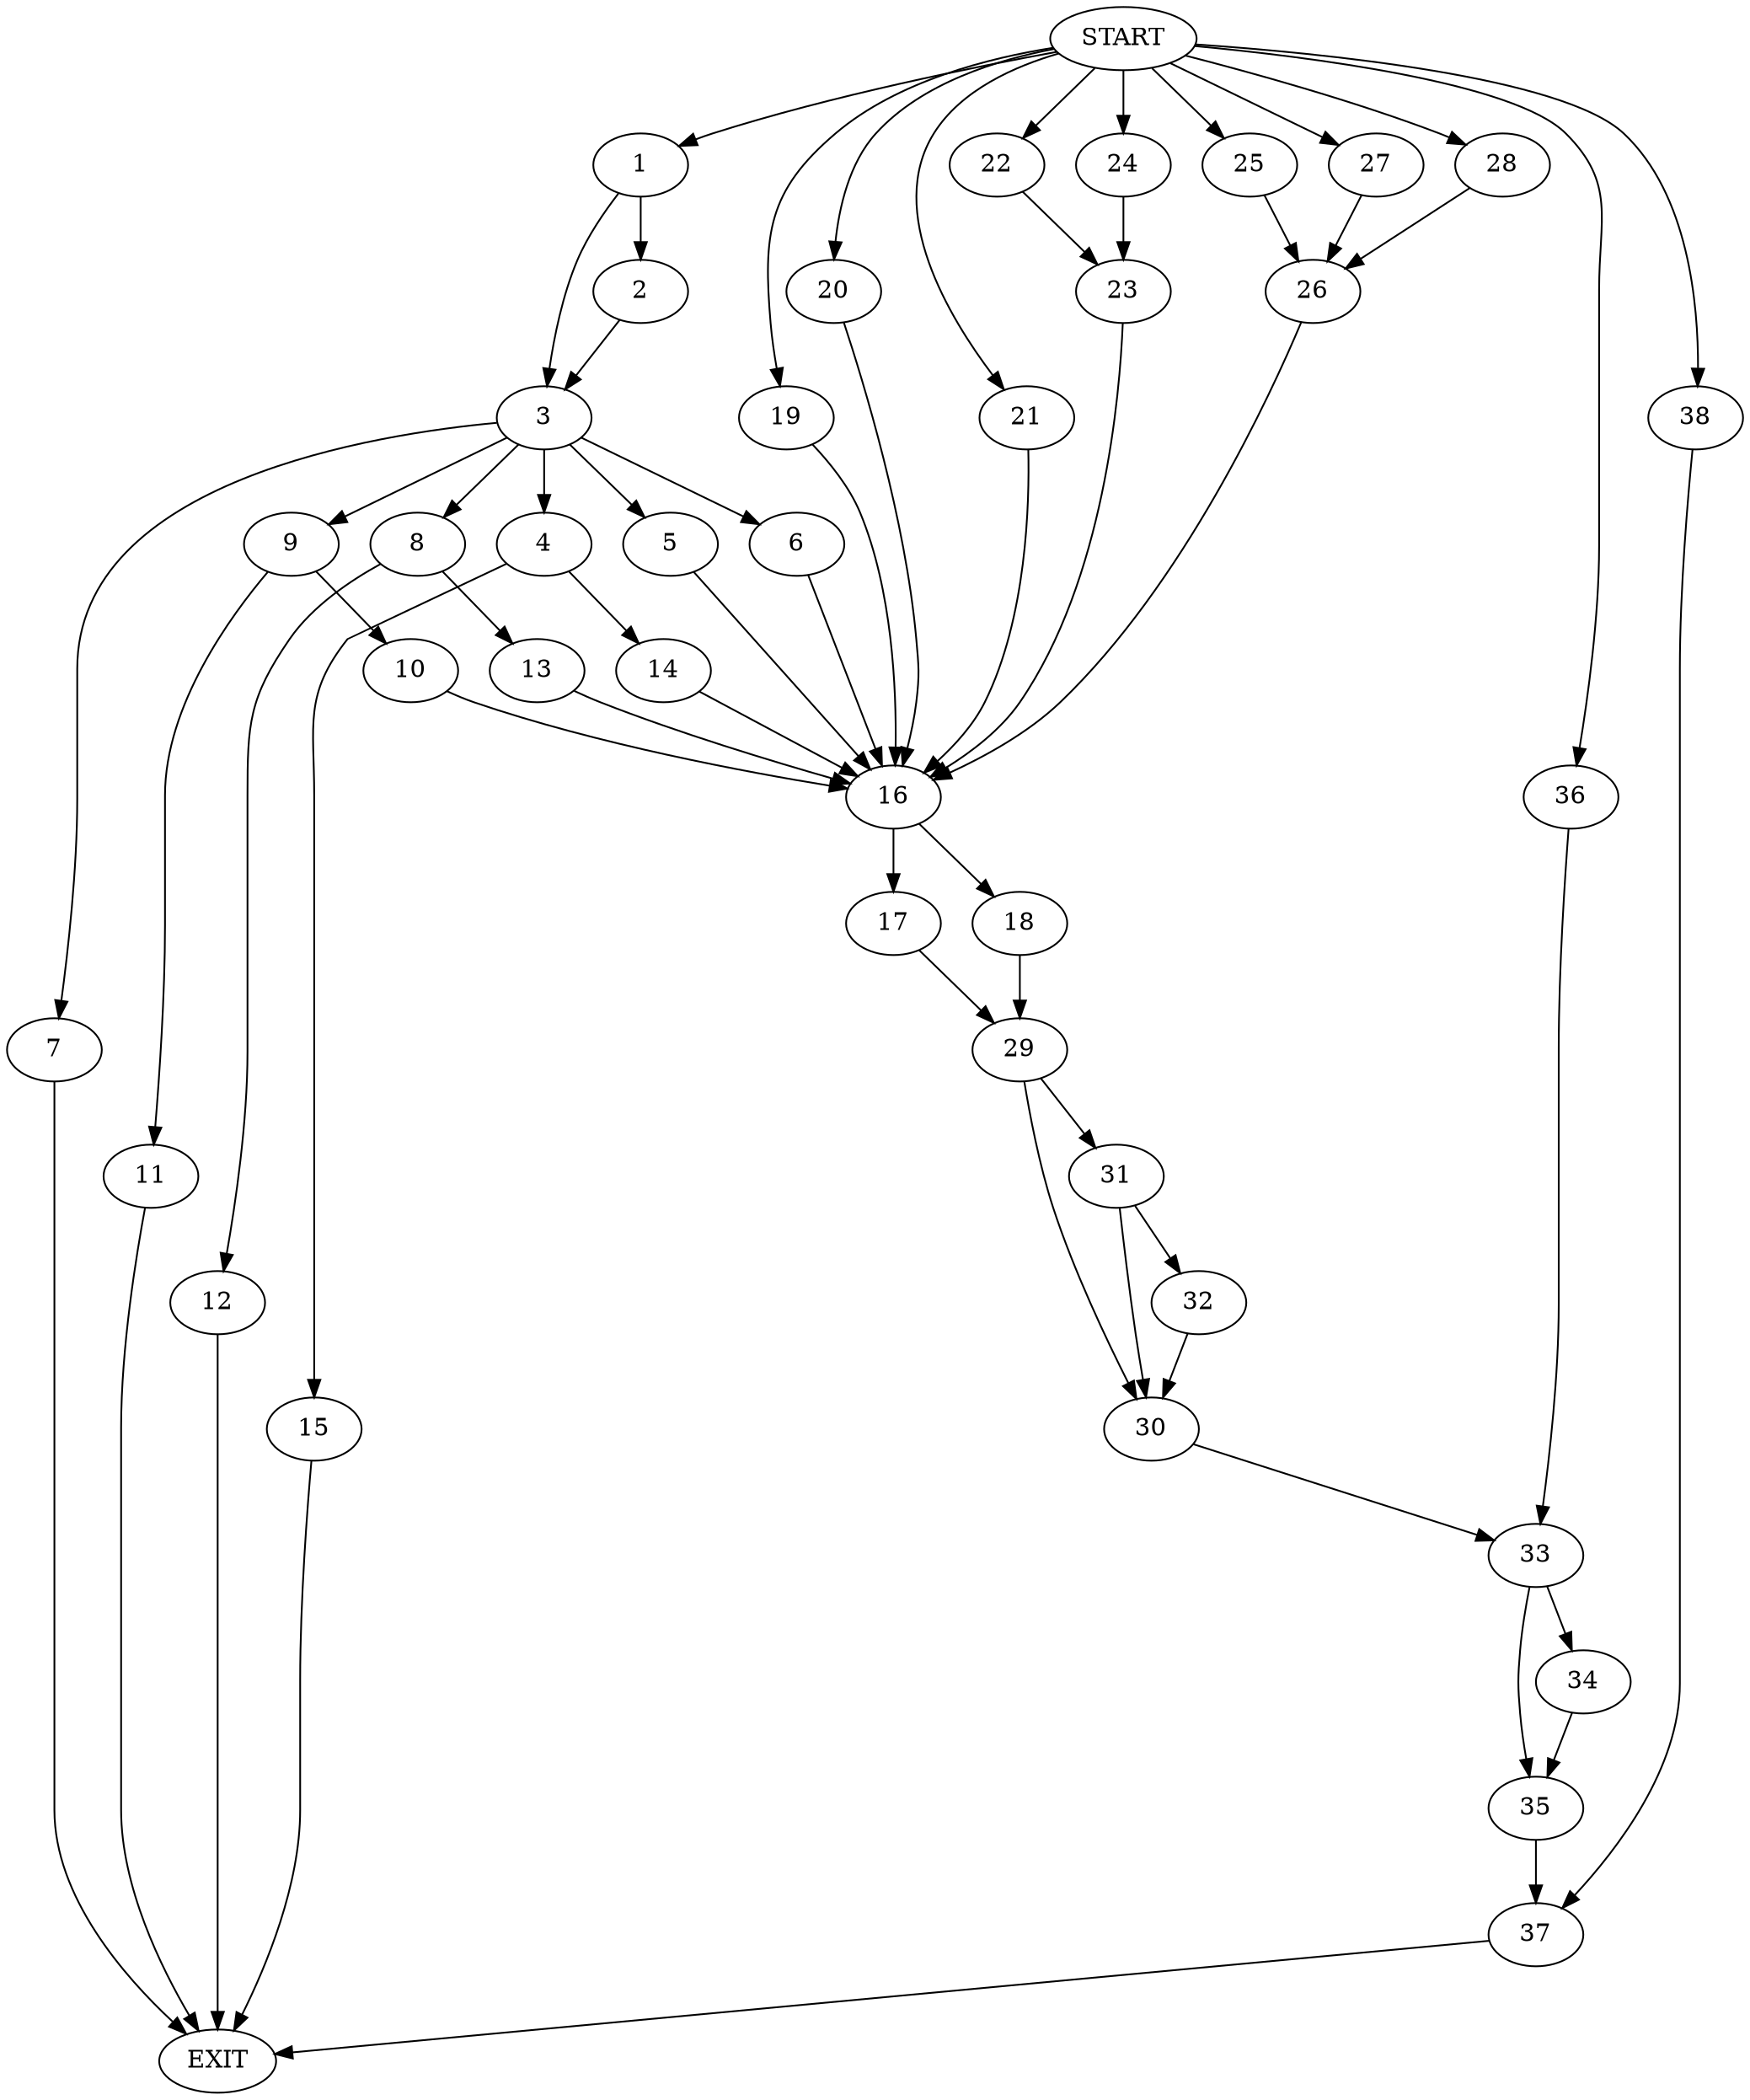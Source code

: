 digraph {
0 [label="START"]
39 [label="EXIT"]
0 -> 1
1 -> 2
1 -> 3
2 -> 3
3 -> 4
3 -> 5
3 -> 6
3 -> 7
3 -> 8
3 -> 9
9 -> 10
9 -> 11
8 -> 12
8 -> 13
7 -> 39
4 -> 14
4 -> 15
5 -> 16
6 -> 16
15 -> 39
14 -> 16
16 -> 17
16 -> 18
0 -> 19
19 -> 16
13 -> 16
12 -> 39
0 -> 20
20 -> 16
0 -> 21
21 -> 16
0 -> 22
22 -> 23
23 -> 16
0 -> 24
24 -> 23
11 -> 39
10 -> 16
0 -> 25
25 -> 26
26 -> 16
0 -> 27
27 -> 26
0 -> 28
28 -> 26
17 -> 29
18 -> 29
29 -> 30
29 -> 31
31 -> 30
31 -> 32
30 -> 33
32 -> 30
33 -> 34
33 -> 35
0 -> 36
36 -> 33
34 -> 35
35 -> 37
37 -> 39
0 -> 38
38 -> 37
}
